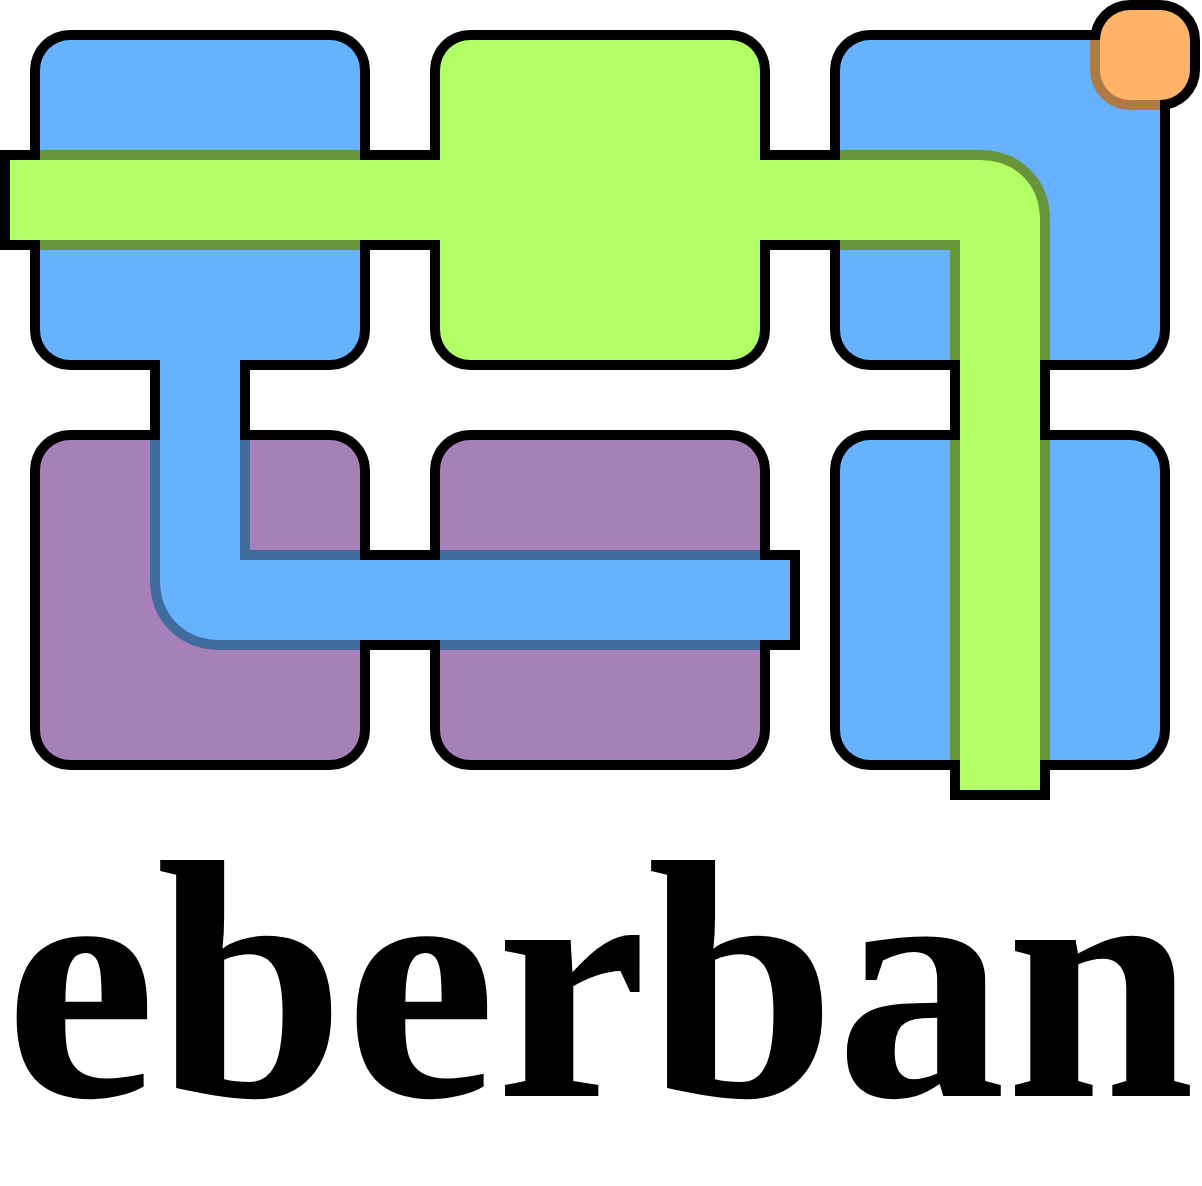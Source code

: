 <mxfile version="13.3.1" type="device"><diagram id="WXcQQglFZ5fp3QPpXcFN" name="logo"><mxGraphModel dx="1372" dy="1278" grid="1" gridSize="5" guides="0" tooltips="1" connect="1" arrows="1" fold="1" page="0" pageScale="1" pageWidth="850" pageHeight="1100" background="none" math="0" shadow="0" extFonts="Rajdhani^https://fonts.googleapis.com/css?family=Rajdhani"><root><mxCell id="bxbuJvNwoLDCc7UPdcB6-0"/><mxCell id="bxbuJvNwoLDCc7UPdcB6-1" parent="bxbuJvNwoLDCc7UPdcB6-0"/><mxCell id="aBPksWNrUnfBbkkzE0G8-2" value="" style="rounded=0;whiteSpace=wrap;html=1;fillColor=#000000;strokeColor=none;" vertex="1" parent="bxbuJvNwoLDCc7UPdcB6-1"><mxGeometry x="1440" y="895" width="20" height="50" as="geometry"/></mxCell><mxCell id="aBPksWNrUnfBbkkzE0G8-1" value="" style="rounded=0;whiteSpace=wrap;html=1;fillColor=#000000;strokeColor=none;direction=south;" vertex="1" parent="bxbuJvNwoLDCc7UPdcB6-1"><mxGeometry x="1535" y="1000" width="50" height="20" as="geometry"/></mxCell><mxCell id="aBPksWNrUnfBbkkzE0G8-0" value="" style="rounded=0;whiteSpace=wrap;html=1;fillColor=#000000;strokeColor=none;" vertex="1" parent="bxbuJvNwoLDCc7UPdcB6-1"><mxGeometry x="1060" y="695" width="20" height="50" as="geometry"/></mxCell><mxCell id="mTU7gcKcAwIkpqNGH22u-155" value="" style="rounded=0;whiteSpace=wrap;html=1;fillColor=#000000;strokeColor=none;" vertex="1" parent="bxbuJvNwoLDCc7UPdcB6-1"><mxGeometry x="1240" y="895" width="40" height="50" as="geometry"/></mxCell><mxCell id="mTU7gcKcAwIkpqNGH22u-154" value="" style="rounded=0;whiteSpace=wrap;html=1;fillColor=#000000;strokeColor=none;" vertex="1" parent="bxbuJvNwoLDCc7UPdcB6-1"><mxGeometry x="1135" y="800" width="50" height="40" as="geometry"/></mxCell><mxCell id="mTU7gcKcAwIkpqNGH22u-0" value="" style="ellipse;whiteSpace=wrap;html=1;aspect=fixed;fillColor=#000000;fontFamily=Rajdhani;fontSize=150;fontColor=#000000;strokeColor=none;" vertex="1" parent="bxbuJvNwoLDCc7UPdcB6-1"><mxGeometry x="1620" y="620" width="40" height="40" as="geometry"/></mxCell><mxCell id="mTU7gcKcAwIkpqNGH22u-1" value="" style="ellipse;whiteSpace=wrap;html=1;aspect=fixed;fillColor=#000000;fontFamily=Rajdhani;fontSize=150;fontColor=#000000;strokeColor=none;" vertex="1" parent="bxbuJvNwoLDCc7UPdcB6-1"><mxGeometry x="1620" y="635" width="40" height="40" as="geometry"/></mxCell><mxCell id="mTU7gcKcAwIkpqNGH22u-2" value="" style="ellipse;whiteSpace=wrap;html=1;aspect=fixed;fillColor=#000000;fontFamily=Rajdhani;fontSize=150;fontColor=#000000;strokeColor=none;" vertex="1" parent="bxbuJvNwoLDCc7UPdcB6-1"><mxGeometry x="1605" y="620" width="40" height="40" as="geometry"/></mxCell><mxCell id="mTU7gcKcAwIkpqNGH22u-31" value="" style="group" vertex="1" connectable="0" parent="bxbuJvNwoLDCc7UPdcB6-1"><mxGeometry x="1475" y="835" width="170" height="170" as="geometry"/></mxCell><mxCell id="mTU7gcKcAwIkpqNGH22u-32" value="" style="rounded=0;whiteSpace=wrap;html=1;fillColor=#000000;strokeColor=none;" vertex="1" parent="mTU7gcKcAwIkpqNGH22u-31"><mxGeometry x="20" width="130" height="170" as="geometry"/></mxCell><mxCell id="mTU7gcKcAwIkpqNGH22u-33" value="" style="ellipse;whiteSpace=wrap;html=1;aspect=fixed;fillColor=#000000;fontFamily=Rajdhani;fontSize=150;fontColor=#000000;strokeColor=none;" vertex="1" parent="mTU7gcKcAwIkpqNGH22u-31"><mxGeometry x="130" width="40" height="40" as="geometry"/></mxCell><mxCell id="mTU7gcKcAwIkpqNGH22u-34" value="" style="ellipse;whiteSpace=wrap;html=1;aspect=fixed;fillColor=#000000;fontFamily=Rajdhani;fontSize=150;fontColor=#000000;strokeColor=none;" vertex="1" parent="mTU7gcKcAwIkpqNGH22u-31"><mxGeometry x="130" y="130" width="40" height="40" as="geometry"/></mxCell><mxCell id="mTU7gcKcAwIkpqNGH22u-35" value="" style="ellipse;whiteSpace=wrap;html=1;aspect=fixed;fillColor=#000000;fontFamily=Rajdhani;fontSize=150;fontColor=#000000;strokeColor=none;" vertex="1" parent="mTU7gcKcAwIkpqNGH22u-31"><mxGeometry y="130" width="40" height="40" as="geometry"/></mxCell><mxCell id="mTU7gcKcAwIkpqNGH22u-36" value="" style="ellipse;whiteSpace=wrap;html=1;aspect=fixed;fillColor=#000000;fontFamily=Rajdhani;fontSize=150;fontColor=#000000;strokeColor=none;" vertex="1" parent="mTU7gcKcAwIkpqNGH22u-31"><mxGeometry width="40" height="40" as="geometry"/></mxCell><mxCell id="mTU7gcKcAwIkpqNGH22u-37" value="" style="rounded=0;whiteSpace=wrap;html=1;fillColor=#000000;strokeColor=none;" vertex="1" parent="mTU7gcKcAwIkpqNGH22u-31"><mxGeometry y="20" width="170" height="130" as="geometry"/></mxCell><mxCell id="mTU7gcKcAwIkpqNGH22u-38" value="" style="ellipse;whiteSpace=wrap;html=1;aspect=fixed;fillColor=#66B2FF;fontFamily=Rajdhani;fontSize=150;fontColor=#000000;strokeColor=none;" vertex="1" parent="mTU7gcKcAwIkpqNGH22u-31"><mxGeometry x="5" y="5" width="30" height="30" as="geometry"/></mxCell><mxCell id="mTU7gcKcAwIkpqNGH22u-39" value="" style="ellipse;whiteSpace=wrap;html=1;aspect=fixed;fillColor=#66B2FF;fontFamily=Rajdhani;fontSize=150;fontColor=#000000;strokeColor=none;" vertex="1" parent="mTU7gcKcAwIkpqNGH22u-31"><mxGeometry x="135" y="5" width="30" height="30" as="geometry"/></mxCell><mxCell id="mTU7gcKcAwIkpqNGH22u-40" value="" style="ellipse;whiteSpace=wrap;html=1;aspect=fixed;fillColor=#66B2FF;fontFamily=Rajdhani;fontSize=150;fontColor=#000000;strokeColor=none;" vertex="1" parent="mTU7gcKcAwIkpqNGH22u-31"><mxGeometry x="135" y="135" width="30" height="30" as="geometry"/></mxCell><mxCell id="mTU7gcKcAwIkpqNGH22u-41" value="" style="ellipse;whiteSpace=wrap;html=1;aspect=fixed;fillColor=#66B2FF;fontFamily=Rajdhani;fontSize=150;fontColor=#000000;strokeColor=none;" vertex="1" parent="mTU7gcKcAwIkpqNGH22u-31"><mxGeometry x="5" y="135" width="30" height="30" as="geometry"/></mxCell><mxCell id="mTU7gcKcAwIkpqNGH22u-42" value="" style="rounded=0;whiteSpace=wrap;html=1;fillColor=#66B2FF;strokeColor=none;" vertex="1" parent="mTU7gcKcAwIkpqNGH22u-31"><mxGeometry x="5" y="20" width="20" height="130" as="geometry"/></mxCell><mxCell id="mTU7gcKcAwIkpqNGH22u-43" value="" style="rounded=0;whiteSpace=wrap;html=1;fillColor=#66B2FF;strokeColor=none;" vertex="1" parent="mTU7gcKcAwIkpqNGH22u-31"><mxGeometry x="145" y="20" width="20" height="130" as="geometry"/></mxCell><mxCell id="mTU7gcKcAwIkpqNGH22u-44" value="" style="rounded=0;whiteSpace=wrap;html=1;fillColor=#66B2FF;strokeColor=none;" vertex="1" parent="mTU7gcKcAwIkpqNGH22u-31"><mxGeometry x="20" y="5" width="130" height="160" as="geometry"/></mxCell><mxCell id="mTU7gcKcAwIkpqNGH22u-45" value="" style="rounded=0;whiteSpace=wrap;html=1;fillColor=#68943B;strokeColor=none;direction=south;" vertex="1" parent="mTU7gcKcAwIkpqNGH22u-31"><mxGeometry x="60" y="5" width="50" height="160" as="geometry"/></mxCell><mxCell id="mTU7gcKcAwIkpqNGH22u-46" value="" style="group" vertex="1" connectable="0" parent="bxbuJvNwoLDCc7UPdcB6-1"><mxGeometry x="1475" y="635" width="170" height="170" as="geometry"/></mxCell><mxCell id="mTU7gcKcAwIkpqNGH22u-47" value="" style="rounded=0;whiteSpace=wrap;html=1;fillColor=#000000;strokeColor=none;" vertex="1" parent="mTU7gcKcAwIkpqNGH22u-46"><mxGeometry x="20" width="130" height="170" as="geometry"/></mxCell><mxCell id="mTU7gcKcAwIkpqNGH22u-48" value="" style="ellipse;whiteSpace=wrap;html=1;aspect=fixed;fillColor=#000000;fontFamily=Rajdhani;fontSize=150;fontColor=#000000;strokeColor=none;" vertex="1" parent="mTU7gcKcAwIkpqNGH22u-46"><mxGeometry x="130" width="40" height="40" as="geometry"/></mxCell><mxCell id="mTU7gcKcAwIkpqNGH22u-49" value="" style="ellipse;whiteSpace=wrap;html=1;aspect=fixed;fillColor=#000000;fontFamily=Rajdhani;fontSize=150;fontColor=#000000;strokeColor=none;" vertex="1" parent="mTU7gcKcAwIkpqNGH22u-46"><mxGeometry x="130" y="130" width="40" height="40" as="geometry"/></mxCell><mxCell id="mTU7gcKcAwIkpqNGH22u-50" value="" style="ellipse;whiteSpace=wrap;html=1;aspect=fixed;fillColor=#000000;fontFamily=Rajdhani;fontSize=150;fontColor=#000000;strokeColor=none;" vertex="1" parent="mTU7gcKcAwIkpqNGH22u-46"><mxGeometry y="130" width="40" height="40" as="geometry"/></mxCell><mxCell id="mTU7gcKcAwIkpqNGH22u-51" value="" style="ellipse;whiteSpace=wrap;html=1;aspect=fixed;fillColor=#000000;fontFamily=Rajdhani;fontSize=150;fontColor=#000000;strokeColor=none;" vertex="1" parent="mTU7gcKcAwIkpqNGH22u-46"><mxGeometry width="40" height="40" as="geometry"/></mxCell><mxCell id="mTU7gcKcAwIkpqNGH22u-52" value="" style="rounded=0;whiteSpace=wrap;html=1;fillColor=#000000;strokeColor=none;" vertex="1" parent="mTU7gcKcAwIkpqNGH22u-46"><mxGeometry y="20" width="170" height="130" as="geometry"/></mxCell><mxCell id="mTU7gcKcAwIkpqNGH22u-53" value="" style="ellipse;whiteSpace=wrap;html=1;aspect=fixed;fillColor=#66B2FF;fontFamily=Rajdhani;fontSize=150;fontColor=#000000;strokeColor=none;" vertex="1" parent="mTU7gcKcAwIkpqNGH22u-46"><mxGeometry x="5" y="5" width="30" height="30" as="geometry"/></mxCell><mxCell id="mTU7gcKcAwIkpqNGH22u-54" value="" style="ellipse;whiteSpace=wrap;html=1;aspect=fixed;fillColor=#66B2FF;fontFamily=Rajdhani;fontSize=150;fontColor=#000000;strokeColor=none;" vertex="1" parent="mTU7gcKcAwIkpqNGH22u-46"><mxGeometry x="135" y="135" width="30" height="30" as="geometry"/></mxCell><mxCell id="mTU7gcKcAwIkpqNGH22u-55" value="" style="ellipse;whiteSpace=wrap;html=1;aspect=fixed;fillColor=#66B2FF;fontFamily=Rajdhani;fontSize=150;fontColor=#000000;strokeColor=none;" vertex="1" parent="mTU7gcKcAwIkpqNGH22u-46"><mxGeometry x="5" y="135" width="30" height="30" as="geometry"/></mxCell><mxCell id="mTU7gcKcAwIkpqNGH22u-56" value="" style="rounded=0;whiteSpace=wrap;html=1;fillColor=#66B2FF;strokeColor=none;" vertex="1" parent="mTU7gcKcAwIkpqNGH22u-46"><mxGeometry x="5" y="20" width="20" height="130" as="geometry"/></mxCell><mxCell id="mTU7gcKcAwIkpqNGH22u-57" value="" style="rounded=0;whiteSpace=wrap;html=1;fillColor=#66B2FF;strokeColor=none;" vertex="1" parent="mTU7gcKcAwIkpqNGH22u-46"><mxGeometry x="145" y="20" width="20" height="130" as="geometry"/></mxCell><mxCell id="mTU7gcKcAwIkpqNGH22u-58" value="" style="rounded=0;whiteSpace=wrap;html=1;fillColor=#66B2FF;strokeColor=none;" vertex="1" parent="mTU7gcKcAwIkpqNGH22u-46"><mxGeometry x="20" y="5" width="130" height="160" as="geometry"/></mxCell><mxCell id="mTU7gcKcAwIkpqNGH22u-60" value="" style="ellipse;whiteSpace=wrap;html=1;aspect=fixed;fillColor=#66B2FF;fontFamily=Rajdhani;fontSize=150;fontColor=#000000;strokeColor=none;" vertex="1" parent="mTU7gcKcAwIkpqNGH22u-46"><mxGeometry x="135" y="5" width="30" height="30" as="geometry"/></mxCell><mxCell id="mTU7gcKcAwIkpqNGH22u-61" value="" style="rounded=0;whiteSpace=wrap;html=1;fillColor=#000000;strokeColor=none;" vertex="1" parent="bxbuJvNwoLDCc7UPdcB6-1"><mxGeometry x="1240" y="695" width="40" height="50" as="geometry"/></mxCell><mxCell id="mTU7gcKcAwIkpqNGH22u-62" value="" style="rounded=0;whiteSpace=wrap;html=1;fillColor=#000000;strokeColor=none;" vertex="1" parent="bxbuJvNwoLDCc7UPdcB6-1"><mxGeometry x="1440" y="695" width="40" height="50" as="geometry"/></mxCell><mxCell id="mTU7gcKcAwIkpqNGH22u-64" value="" style="group" vertex="1" connectable="0" parent="bxbuJvNwoLDCc7UPdcB6-1"><mxGeometry x="1275" y="635" width="170" height="170" as="geometry"/></mxCell><mxCell id="mTU7gcKcAwIkpqNGH22u-65" value="" style="rounded=0;whiteSpace=wrap;html=1;fillColor=#000000;strokeColor=none;" vertex="1" parent="mTU7gcKcAwIkpqNGH22u-64"><mxGeometry x="20" width="130" height="170" as="geometry"/></mxCell><mxCell id="mTU7gcKcAwIkpqNGH22u-66" value="" style="ellipse;whiteSpace=wrap;html=1;aspect=fixed;fillColor=#000000;fontFamily=Rajdhani;fontSize=150;fontColor=#000000;strokeColor=none;" vertex="1" parent="mTU7gcKcAwIkpqNGH22u-64"><mxGeometry x="130" width="40" height="40" as="geometry"/></mxCell><mxCell id="mTU7gcKcAwIkpqNGH22u-67" value="" style="ellipse;whiteSpace=wrap;html=1;aspect=fixed;fillColor=#000000;fontFamily=Rajdhani;fontSize=150;fontColor=#000000;strokeColor=none;" vertex="1" parent="mTU7gcKcAwIkpqNGH22u-64"><mxGeometry x="130" y="130" width="40" height="40" as="geometry"/></mxCell><mxCell id="mTU7gcKcAwIkpqNGH22u-68" value="" style="ellipse;whiteSpace=wrap;html=1;aspect=fixed;fillColor=#000000;fontFamily=Rajdhani;fontSize=150;fontColor=#000000;strokeColor=none;" vertex="1" parent="mTU7gcKcAwIkpqNGH22u-64"><mxGeometry y="130" width="40" height="40" as="geometry"/></mxCell><mxCell id="mTU7gcKcAwIkpqNGH22u-69" value="" style="ellipse;whiteSpace=wrap;html=1;aspect=fixed;fillColor=#000000;fontFamily=Rajdhani;fontSize=150;fontColor=#000000;strokeColor=none;" vertex="1" parent="mTU7gcKcAwIkpqNGH22u-64"><mxGeometry width="40" height="40" as="geometry"/></mxCell><mxCell id="mTU7gcKcAwIkpqNGH22u-70" value="" style="rounded=0;whiteSpace=wrap;html=1;fillColor=#000000;strokeColor=none;" vertex="1" parent="mTU7gcKcAwIkpqNGH22u-64"><mxGeometry y="20" width="170" height="130" as="geometry"/></mxCell><mxCell id="mTU7gcKcAwIkpqNGH22u-71" value="" style="ellipse;whiteSpace=wrap;html=1;aspect=fixed;fillColor=#B3FF66;fontFamily=Rajdhani;fontSize=150;fontColor=#000000;strokeColor=none;" vertex="1" parent="mTU7gcKcAwIkpqNGH22u-64"><mxGeometry x="5" y="5" width="30" height="30" as="geometry"/></mxCell><mxCell id="mTU7gcKcAwIkpqNGH22u-72" value="" style="ellipse;whiteSpace=wrap;html=1;aspect=fixed;fillColor=#B3FF66;fontFamily=Rajdhani;fontSize=150;fontColor=#000000;strokeColor=none;" vertex="1" parent="mTU7gcKcAwIkpqNGH22u-64"><mxGeometry x="135" y="5" width="30" height="30" as="geometry"/></mxCell><mxCell id="mTU7gcKcAwIkpqNGH22u-73" value="" style="ellipse;whiteSpace=wrap;html=1;aspect=fixed;fillColor=#B3FF66;fontFamily=Rajdhani;fontSize=150;fontColor=#000000;strokeColor=none;" vertex="1" parent="mTU7gcKcAwIkpqNGH22u-64"><mxGeometry x="135" y="135" width="30" height="30" as="geometry"/></mxCell><mxCell id="mTU7gcKcAwIkpqNGH22u-74" value="" style="ellipse;whiteSpace=wrap;html=1;aspect=fixed;fillColor=#B3FF66;fontFamily=Rajdhani;fontSize=150;fontColor=#000000;strokeColor=none;" vertex="1" parent="mTU7gcKcAwIkpqNGH22u-64"><mxGeometry x="5" y="135" width="30" height="30" as="geometry"/></mxCell><mxCell id="mTU7gcKcAwIkpqNGH22u-75" value="" style="rounded=0;whiteSpace=wrap;html=1;fillColor=#B3FF66;strokeColor=none;" vertex="1" parent="mTU7gcKcAwIkpqNGH22u-64"><mxGeometry x="5" y="20" width="20" height="130" as="geometry"/></mxCell><mxCell id="mTU7gcKcAwIkpqNGH22u-76" value="" style="rounded=0;whiteSpace=wrap;html=1;fillColor=#B3FF66;strokeColor=none;" vertex="1" parent="mTU7gcKcAwIkpqNGH22u-64"><mxGeometry x="145" y="20" width="20" height="130" as="geometry"/></mxCell><mxCell id="mTU7gcKcAwIkpqNGH22u-77" value="" style="rounded=0;whiteSpace=wrap;html=1;fillColor=#B3FF66;strokeColor=none;" vertex="1" parent="mTU7gcKcAwIkpqNGH22u-64"><mxGeometry x="20" y="5" width="130" height="160" as="geometry"/></mxCell><mxCell id="mTU7gcKcAwIkpqNGH22u-80" value="" style="rounded=0;whiteSpace=wrap;html=1;fillColor=#000000;strokeColor=none;" vertex="1" parent="bxbuJvNwoLDCc7UPdcB6-1"><mxGeometry x="1095" y="635" width="130" height="170" as="geometry"/></mxCell><mxCell id="mTU7gcKcAwIkpqNGH22u-81" value="" style="ellipse;whiteSpace=wrap;html=1;aspect=fixed;fillColor=#000000;fontFamily=Rajdhani;fontSize=150;fontColor=#000000;strokeColor=none;" vertex="1" parent="bxbuJvNwoLDCc7UPdcB6-1"><mxGeometry x="1205" y="635" width="40" height="40" as="geometry"/></mxCell><mxCell id="mTU7gcKcAwIkpqNGH22u-82" value="" style="ellipse;whiteSpace=wrap;html=1;aspect=fixed;fillColor=#000000;fontFamily=Rajdhani;fontSize=150;fontColor=#000000;strokeColor=none;" vertex="1" parent="bxbuJvNwoLDCc7UPdcB6-1"><mxGeometry x="1205" y="765" width="40" height="40" as="geometry"/></mxCell><mxCell id="mTU7gcKcAwIkpqNGH22u-83" value="" style="ellipse;whiteSpace=wrap;html=1;aspect=fixed;fillColor=#000000;fontFamily=Rajdhani;fontSize=150;fontColor=#000000;strokeColor=none;" vertex="1" parent="bxbuJvNwoLDCc7UPdcB6-1"><mxGeometry x="1075" y="765" width="40" height="40" as="geometry"/></mxCell><mxCell id="mTU7gcKcAwIkpqNGH22u-84" value="" style="ellipse;whiteSpace=wrap;html=1;aspect=fixed;fillColor=#000000;fontFamily=Rajdhani;fontSize=150;fontColor=#000000;strokeColor=none;" vertex="1" parent="bxbuJvNwoLDCc7UPdcB6-1"><mxGeometry x="1075" y="635" width="40" height="40" as="geometry"/></mxCell><mxCell id="mTU7gcKcAwIkpqNGH22u-85" value="" style="rounded=0;whiteSpace=wrap;html=1;fillColor=#000000;strokeColor=none;" vertex="1" parent="bxbuJvNwoLDCc7UPdcB6-1"><mxGeometry x="1075" y="655" width="170" height="130" as="geometry"/></mxCell><mxCell id="mTU7gcKcAwIkpqNGH22u-86" value="" style="ellipse;whiteSpace=wrap;html=1;aspect=fixed;fillColor=#66B2FF;fontFamily=Rajdhani;fontSize=150;fontColor=#000000;strokeColor=none;" vertex="1" parent="bxbuJvNwoLDCc7UPdcB6-1"><mxGeometry x="1080" y="640" width="30" height="30" as="geometry"/></mxCell><mxCell id="mTU7gcKcAwIkpqNGH22u-87" value="" style="ellipse;whiteSpace=wrap;html=1;aspect=fixed;fillColor=#66B2FF;fontFamily=Rajdhani;fontSize=150;fontColor=#000000;strokeColor=none;" vertex="1" parent="bxbuJvNwoLDCc7UPdcB6-1"><mxGeometry x="1210" y="640" width="30" height="30" as="geometry"/></mxCell><mxCell id="mTU7gcKcAwIkpqNGH22u-88" value="" style="ellipse;whiteSpace=wrap;html=1;aspect=fixed;fillColor=#66B2FF;fontFamily=Rajdhani;fontSize=150;fontColor=#000000;strokeColor=none;" vertex="1" parent="bxbuJvNwoLDCc7UPdcB6-1"><mxGeometry x="1210" y="770" width="30" height="30" as="geometry"/></mxCell><mxCell id="mTU7gcKcAwIkpqNGH22u-89" value="" style="ellipse;whiteSpace=wrap;html=1;aspect=fixed;fillColor=#66B2FF;fontFamily=Rajdhani;fontSize=150;fontColor=#000000;strokeColor=none;" vertex="1" parent="bxbuJvNwoLDCc7UPdcB6-1"><mxGeometry x="1080" y="770" width="30" height="30" as="geometry"/></mxCell><mxCell id="mTU7gcKcAwIkpqNGH22u-90" value="" style="rounded=0;whiteSpace=wrap;html=1;fillColor=#66B2FF;strokeColor=none;" vertex="1" parent="bxbuJvNwoLDCc7UPdcB6-1"><mxGeometry x="1080" y="655" width="20" height="130" as="geometry"/></mxCell><mxCell id="mTU7gcKcAwIkpqNGH22u-91" value="" style="rounded=0;whiteSpace=wrap;html=1;fillColor=#66B2FF;strokeColor=none;" vertex="1" parent="bxbuJvNwoLDCc7UPdcB6-1"><mxGeometry x="1220" y="655" width="20" height="130" as="geometry"/></mxCell><mxCell id="mTU7gcKcAwIkpqNGH22u-92" value="" style="rounded=0;whiteSpace=wrap;html=1;fillColor=#66B2FF;strokeColor=none;" vertex="1" parent="bxbuJvNwoLDCc7UPdcB6-1"><mxGeometry x="1095" y="640" width="130" height="160" as="geometry"/></mxCell><mxCell id="mTU7gcKcAwIkpqNGH22u-94" value="" style="rounded=0;whiteSpace=wrap;html=1;fillColor=#000000;strokeColor=none;" vertex="1" parent="bxbuJvNwoLDCc7UPdcB6-1"><mxGeometry x="1535" y="800" width="50" height="40" as="geometry"/></mxCell><mxCell id="mTU7gcKcAwIkpqNGH22u-95" value="" style="rounded=0;whiteSpace=wrap;html=1;fillColor=#68943B;strokeColor=none;" vertex="1" parent="bxbuJvNwoLDCc7UPdcB6-1"><mxGeometry x="1080" y="695" width="160" height="50" as="geometry"/></mxCell><mxCell id="mTU7gcKcAwIkpqNGH22u-96" value="" style="rounded=0;whiteSpace=wrap;html=1;fillColor=#B3FF66;strokeColor=none;" vertex="1" parent="bxbuJvNwoLDCc7UPdcB6-1"><mxGeometry x="1065" y="700" width="450" height="40" as="geometry"/></mxCell><mxCell id="mTU7gcKcAwIkpqNGH22u-97" value="" style="ellipse;whiteSpace=wrap;html=1;aspect=fixed;fillColor=#AD7A46;fontFamily=Rajdhani;fontSize=150;fontColor=#000000;strokeColor=none;" vertex="1" parent="bxbuJvNwoLDCc7UPdcB6-1"><mxGeometry x="1605" y="635" width="40" height="40" as="geometry"/></mxCell><mxCell id="mTU7gcKcAwIkpqNGH22u-98" value="" style="rounded=0;whiteSpace=wrap;html=1;fillColor=#AD7A46;strokeColor=none;" vertex="1" parent="bxbuJvNwoLDCc7UPdcB6-1"><mxGeometry x="1605" y="640" width="35" height="15" as="geometry"/></mxCell><mxCell id="mTU7gcKcAwIkpqNGH22u-99" value="" style="rounded=0;whiteSpace=wrap;html=1;fillColor=#AD7A46;strokeColor=none;" vertex="1" parent="bxbuJvNwoLDCc7UPdcB6-1"><mxGeometry x="1625" y="640" width="15" height="35" as="geometry"/></mxCell><mxCell id="mTU7gcKcAwIkpqNGH22u-100" value="" style="rounded=0;whiteSpace=wrap;html=1;fillColor=#FFB366;strokeColor=none;" vertex="1" parent="bxbuJvNwoLDCc7UPdcB6-1"><mxGeometry x="1625" y="625" width="15" height="45" as="geometry"/></mxCell><mxCell id="mTU7gcKcAwIkpqNGH22u-101" value="" style="ellipse;whiteSpace=wrap;html=1;aspect=fixed;fillColor=#FFB366;fontFamily=Rajdhani;fontSize=150;fontColor=#000000;strokeColor=none;" vertex="1" parent="bxbuJvNwoLDCc7UPdcB6-1"><mxGeometry x="1610" y="640" width="30" height="30" as="geometry"/></mxCell><mxCell id="mTU7gcKcAwIkpqNGH22u-102" value="" style="ellipse;whiteSpace=wrap;html=1;aspect=fixed;fillColor=#FFB366;fontFamily=Rajdhani;fontSize=150;fontColor=#000000;strokeColor=none;" vertex="1" parent="bxbuJvNwoLDCc7UPdcB6-1"><mxGeometry x="1610" y="625" width="30" height="30" as="geometry"/></mxCell><mxCell id="mTU7gcKcAwIkpqNGH22u-103" value="" style="ellipse;whiteSpace=wrap;html=1;aspect=fixed;fillColor=#FFB366;fontFamily=Rajdhani;fontSize=150;fontColor=#000000;strokeColor=none;" vertex="1" parent="bxbuJvNwoLDCc7UPdcB6-1"><mxGeometry x="1625" y="625" width="30" height="30" as="geometry"/></mxCell><mxCell id="mTU7gcKcAwIkpqNGH22u-104" value="" style="ellipse;whiteSpace=wrap;html=1;aspect=fixed;fillColor=#FFB366;fontFamily=Rajdhani;fontSize=150;fontColor=#000000;strokeColor=none;" vertex="1" parent="bxbuJvNwoLDCc7UPdcB6-1"><mxGeometry x="1625" y="640" width="30" height="30" as="geometry"/></mxCell><mxCell id="mTU7gcKcAwIkpqNGH22u-105" value="" style="rounded=0;whiteSpace=wrap;html=1;fillColor=#FFB366;strokeColor=none;" vertex="1" parent="bxbuJvNwoLDCc7UPdcB6-1"><mxGeometry x="1610" y="640" width="45" height="15" as="geometry"/></mxCell><mxCell id="mTU7gcKcAwIkpqNGH22u-106" value="" style="rounded=0;whiteSpace=wrap;html=1;fillColor=#000000;strokeColor=none;" vertex="1" parent="bxbuJvNwoLDCc7UPdcB6-1"><mxGeometry x="1625" y="620" width="15" height="5" as="geometry"/></mxCell><mxCell id="mTU7gcKcAwIkpqNGH22u-107" value="" style="rounded=0;whiteSpace=wrap;html=1;fillColor=#000000;strokeColor=none;" vertex="1" parent="bxbuJvNwoLDCc7UPdcB6-1"><mxGeometry x="1655" y="640" width="5" height="15" as="geometry"/></mxCell><mxCell id="mTU7gcKcAwIkpqNGH22u-109" style="edgeStyle=orthogonalEdgeStyle;rounded=1;orthogonalLoop=1;jettySize=auto;html=1;endArrow=none;endFill=0;strokeWidth=50;fontFamily=Rajdhani;fontSize=150;strokeColor=#68943B;entryX=1;entryY=0.5;entryDx=0;entryDy=0;" edge="1" parent="bxbuJvNwoLDCc7UPdcB6-1"><mxGeometry relative="1" as="geometry"><mxPoint x="1560" y="800" as="sourcePoint"/><mxPoint x="1480" y="720" as="targetPoint"/><Array as="points"><mxPoint x="1560" y="720"/></Array></mxGeometry></mxCell><mxCell id="mTU7gcKcAwIkpqNGH22u-108" style="edgeStyle=orthogonalEdgeStyle;rounded=1;orthogonalLoop=1;jettySize=auto;html=1;endArrow=none;endFill=0;strokeWidth=40;fontFamily=Rajdhani;fontSize=150;strokeColor=#B3FF66;entryX=0.893;entryY=0.5;entryDx=0;entryDy=0;entryPerimeter=0;" edge="1" parent="bxbuJvNwoLDCc7UPdcB6-1" target="mTU7gcKcAwIkpqNGH22u-96"><mxGeometry relative="1" as="geometry"><mxPoint x="1560" y="1015" as="sourcePoint"/><mxPoint x="1480" y="720" as="targetPoint"/><Array as="points"><mxPoint x="1560" y="720"/></Array></mxGeometry></mxCell><mxCell id="mTU7gcKcAwIkpqNGH22u-124" value="" style="group" vertex="1" connectable="0" parent="bxbuJvNwoLDCc7UPdcB6-1"><mxGeometry x="1075" y="835" width="170" height="170" as="geometry"/></mxCell><mxCell id="mTU7gcKcAwIkpqNGH22u-125" value="" style="rounded=0;whiteSpace=wrap;html=1;fillColor=#000000;strokeColor=none;" vertex="1" parent="mTU7gcKcAwIkpqNGH22u-124"><mxGeometry x="20" width="130" height="170" as="geometry"/></mxCell><mxCell id="mTU7gcKcAwIkpqNGH22u-126" value="" style="ellipse;whiteSpace=wrap;html=1;aspect=fixed;fillColor=#000000;fontFamily=Rajdhani;fontSize=150;fontColor=#000000;strokeColor=none;" vertex="1" parent="mTU7gcKcAwIkpqNGH22u-124"><mxGeometry x="130" width="40" height="40" as="geometry"/></mxCell><mxCell id="mTU7gcKcAwIkpqNGH22u-127" value="" style="ellipse;whiteSpace=wrap;html=1;aspect=fixed;fillColor=#000000;fontFamily=Rajdhani;fontSize=150;fontColor=#000000;strokeColor=none;" vertex="1" parent="mTU7gcKcAwIkpqNGH22u-124"><mxGeometry x="130" y="130" width="40" height="40" as="geometry"/></mxCell><mxCell id="mTU7gcKcAwIkpqNGH22u-128" value="" style="ellipse;whiteSpace=wrap;html=1;aspect=fixed;fillColor=#000000;fontFamily=Rajdhani;fontSize=150;fontColor=#000000;strokeColor=none;" vertex="1" parent="mTU7gcKcAwIkpqNGH22u-124"><mxGeometry y="130" width="40" height="40" as="geometry"/></mxCell><mxCell id="mTU7gcKcAwIkpqNGH22u-129" value="" style="ellipse;whiteSpace=wrap;html=1;aspect=fixed;fillColor=#000000;fontFamily=Rajdhani;fontSize=150;fontColor=#000000;strokeColor=none;" vertex="1" parent="mTU7gcKcAwIkpqNGH22u-124"><mxGeometry width="40" height="40" as="geometry"/></mxCell><mxCell id="mTU7gcKcAwIkpqNGH22u-130" value="" style="rounded=0;whiteSpace=wrap;html=1;fillColor=#000000;strokeColor=none;" vertex="1" parent="mTU7gcKcAwIkpqNGH22u-124"><mxGeometry y="20" width="170" height="130" as="geometry"/></mxCell><mxCell id="mTU7gcKcAwIkpqNGH22u-131" value="" style="ellipse;whiteSpace=wrap;html=1;aspect=fixed;fillColor=#A680B8;fontFamily=Rajdhani;fontSize=150;fontColor=#000000;strokeColor=none;" vertex="1" parent="mTU7gcKcAwIkpqNGH22u-124"><mxGeometry x="5" y="5" width="30" height="30" as="geometry"/></mxCell><mxCell id="mTU7gcKcAwIkpqNGH22u-132" value="" style="ellipse;whiteSpace=wrap;html=1;aspect=fixed;fillColor=#A680B8;fontFamily=Rajdhani;fontSize=150;fontColor=#000000;strokeColor=none;" vertex="1" parent="mTU7gcKcAwIkpqNGH22u-124"><mxGeometry x="135" y="5" width="30" height="30" as="geometry"/></mxCell><mxCell id="mTU7gcKcAwIkpqNGH22u-133" value="" style="ellipse;whiteSpace=wrap;html=1;aspect=fixed;fillColor=#A680B8;fontFamily=Rajdhani;fontSize=150;fontColor=#000000;strokeColor=none;" vertex="1" parent="mTU7gcKcAwIkpqNGH22u-124"><mxGeometry x="135" y="135" width="30" height="30" as="geometry"/></mxCell><mxCell id="mTU7gcKcAwIkpqNGH22u-134" value="" style="ellipse;whiteSpace=wrap;html=1;aspect=fixed;fillColor=#A680B8;fontFamily=Rajdhani;fontSize=150;fontColor=#000000;strokeColor=none;" vertex="1" parent="mTU7gcKcAwIkpqNGH22u-124"><mxGeometry x="5" y="135" width="30" height="30" as="geometry"/></mxCell><mxCell id="mTU7gcKcAwIkpqNGH22u-135" value="" style="rounded=0;whiteSpace=wrap;html=1;fillColor=#A680B8;strokeColor=none;" vertex="1" parent="mTU7gcKcAwIkpqNGH22u-124"><mxGeometry x="5" y="20" width="20" height="130" as="geometry"/></mxCell><mxCell id="mTU7gcKcAwIkpqNGH22u-136" value="" style="rounded=0;whiteSpace=wrap;html=1;fillColor=#A680B8;strokeColor=none;" vertex="1" parent="mTU7gcKcAwIkpqNGH22u-124"><mxGeometry x="145" y="20" width="20" height="130" as="geometry"/></mxCell><mxCell id="mTU7gcKcAwIkpqNGH22u-137" value="" style="rounded=0;whiteSpace=wrap;html=1;fillColor=#A680B8;strokeColor=none;" vertex="1" parent="mTU7gcKcAwIkpqNGH22u-124"><mxGeometry x="20" y="5" width="130" height="160" as="geometry"/></mxCell><mxCell id="mTU7gcKcAwIkpqNGH22u-138" value="" style="group" vertex="1" connectable="0" parent="bxbuJvNwoLDCc7UPdcB6-1"><mxGeometry x="1275" y="835" width="170" height="170" as="geometry"/></mxCell><mxCell id="mTU7gcKcAwIkpqNGH22u-139" value="" style="rounded=0;whiteSpace=wrap;html=1;fillColor=#000000;strokeColor=none;" vertex="1" parent="mTU7gcKcAwIkpqNGH22u-138"><mxGeometry x="20" width="130" height="170" as="geometry"/></mxCell><mxCell id="mTU7gcKcAwIkpqNGH22u-140" value="" style="ellipse;whiteSpace=wrap;html=1;aspect=fixed;fillColor=#000000;fontFamily=Rajdhani;fontSize=150;fontColor=#000000;strokeColor=none;" vertex="1" parent="mTU7gcKcAwIkpqNGH22u-138"><mxGeometry x="130" width="40" height="40" as="geometry"/></mxCell><mxCell id="mTU7gcKcAwIkpqNGH22u-141" value="" style="ellipse;whiteSpace=wrap;html=1;aspect=fixed;fillColor=#000000;fontFamily=Rajdhani;fontSize=150;fontColor=#000000;strokeColor=none;" vertex="1" parent="mTU7gcKcAwIkpqNGH22u-138"><mxGeometry x="130" y="130" width="40" height="40" as="geometry"/></mxCell><mxCell id="mTU7gcKcAwIkpqNGH22u-142" value="" style="ellipse;whiteSpace=wrap;html=1;aspect=fixed;fillColor=#000000;fontFamily=Rajdhani;fontSize=150;fontColor=#000000;strokeColor=none;" vertex="1" parent="mTU7gcKcAwIkpqNGH22u-138"><mxGeometry y="130" width="40" height="40" as="geometry"/></mxCell><mxCell id="mTU7gcKcAwIkpqNGH22u-143" value="" style="ellipse;whiteSpace=wrap;html=1;aspect=fixed;fillColor=#000000;fontFamily=Rajdhani;fontSize=150;fontColor=#000000;strokeColor=none;" vertex="1" parent="mTU7gcKcAwIkpqNGH22u-138"><mxGeometry width="40" height="40" as="geometry"/></mxCell><mxCell id="mTU7gcKcAwIkpqNGH22u-144" value="" style="rounded=0;whiteSpace=wrap;html=1;fillColor=#000000;strokeColor=none;" vertex="1" parent="mTU7gcKcAwIkpqNGH22u-138"><mxGeometry y="20" width="170" height="130" as="geometry"/></mxCell><mxCell id="mTU7gcKcAwIkpqNGH22u-145" value="" style="ellipse;whiteSpace=wrap;html=1;aspect=fixed;fillColor=#A680B8;fontFamily=Rajdhani;fontSize=150;fontColor=#000000;strokeColor=none;" vertex="1" parent="mTU7gcKcAwIkpqNGH22u-138"><mxGeometry x="5" y="5" width="30" height="30" as="geometry"/></mxCell><mxCell id="mTU7gcKcAwIkpqNGH22u-146" value="" style="ellipse;whiteSpace=wrap;html=1;aspect=fixed;fillColor=#A680B8;fontFamily=Rajdhani;fontSize=150;fontColor=#000000;strokeColor=none;" vertex="1" parent="mTU7gcKcAwIkpqNGH22u-138"><mxGeometry x="135" y="5" width="30" height="30" as="geometry"/></mxCell><mxCell id="mTU7gcKcAwIkpqNGH22u-147" value="" style="ellipse;whiteSpace=wrap;html=1;aspect=fixed;fillColor=#A680B8;fontFamily=Rajdhani;fontSize=150;fontColor=#000000;strokeColor=none;" vertex="1" parent="mTU7gcKcAwIkpqNGH22u-138"><mxGeometry x="135" y="135" width="30" height="30" as="geometry"/></mxCell><mxCell id="mTU7gcKcAwIkpqNGH22u-148" value="" style="ellipse;whiteSpace=wrap;html=1;aspect=fixed;fillColor=#A680B8;fontFamily=Rajdhani;fontSize=150;fontColor=#000000;strokeColor=none;" vertex="1" parent="mTU7gcKcAwIkpqNGH22u-138"><mxGeometry x="5" y="135" width="30" height="30" as="geometry"/></mxCell><mxCell id="mTU7gcKcAwIkpqNGH22u-149" value="" style="rounded=0;whiteSpace=wrap;html=1;fillColor=#A680B8;strokeColor=none;" vertex="1" parent="mTU7gcKcAwIkpqNGH22u-138"><mxGeometry x="5" y="20" width="20" height="130" as="geometry"/></mxCell><mxCell id="mTU7gcKcAwIkpqNGH22u-150" value="" style="rounded=0;whiteSpace=wrap;html=1;fillColor=#A680B8;strokeColor=none;" vertex="1" parent="mTU7gcKcAwIkpqNGH22u-138"><mxGeometry x="145" y="20" width="20" height="130" as="geometry"/></mxCell><mxCell id="mTU7gcKcAwIkpqNGH22u-151" value="" style="rounded=0;whiteSpace=wrap;html=1;fillColor=#A680B8;strokeColor=none;" vertex="1" parent="mTU7gcKcAwIkpqNGH22u-138"><mxGeometry x="20" y="5" width="130" height="160" as="geometry"/></mxCell><mxCell id="mTU7gcKcAwIkpqNGH22u-156" value="" style="rounded=0;whiteSpace=wrap;html=1;fillColor=#3F6C9C;strokeColor=none;" vertex="1" parent="mTU7gcKcAwIkpqNGH22u-138"><mxGeometry x="5" y="60" width="160" height="50" as="geometry"/></mxCell><mxCell id="mTU7gcKcAwIkpqNGH22u-153" style="edgeStyle=orthogonalEdgeStyle;rounded=1;orthogonalLoop=1;jettySize=auto;html=1;endArrow=none;endFill=0;strokeWidth=50;fontFamily=Rajdhani;fontSize=150;strokeColor=#3F6C9C;" edge="1" parent="bxbuJvNwoLDCc7UPdcB6-1"><mxGeometry relative="1" as="geometry"><mxPoint x="1240" y="920" as="sourcePoint"/><mxPoint x="1160" y="840" as="targetPoint"/><Array as="points"><mxPoint x="1160" y="920"/></Array></mxGeometry></mxCell><mxCell id="mTU7gcKcAwIkpqNGH22u-152" style="edgeStyle=orthogonalEdgeStyle;rounded=1;orthogonalLoop=1;jettySize=auto;html=1;endArrow=none;endFill=0;strokeWidth=40;fontFamily=Rajdhani;fontSize=150;strokeColor=#66B2FF;exitX=0.5;exitY=0.906;exitDx=0;exitDy=0;exitPerimeter=0;" edge="1" parent="bxbuJvNwoLDCc7UPdcB6-1" source="mTU7gcKcAwIkpqNGH22u-92"><mxGeometry relative="1" as="geometry"><mxPoint x="1160" y="800" as="sourcePoint"/><mxPoint x="1455" y="920" as="targetPoint"/><Array as="points"><mxPoint x="1160" y="920"/></Array></mxGeometry></mxCell><mxCell id="mTU7gcKcAwIkpqNGH22u-157" value="eberban" style="text;html=1;strokeColor=none;fillColor=none;align=center;verticalAlign=middle;whiteSpace=wrap;rounded=0;fontSize=170;fontFamily=Rajdhani;fontStyle=1" vertex="1" parent="bxbuJvNwoLDCc7UPdcB6-1"><mxGeometry x="1080" y="1040" width="560" height="140" as="geometry"/></mxCell></root></mxGraphModel></diagram></mxfile>